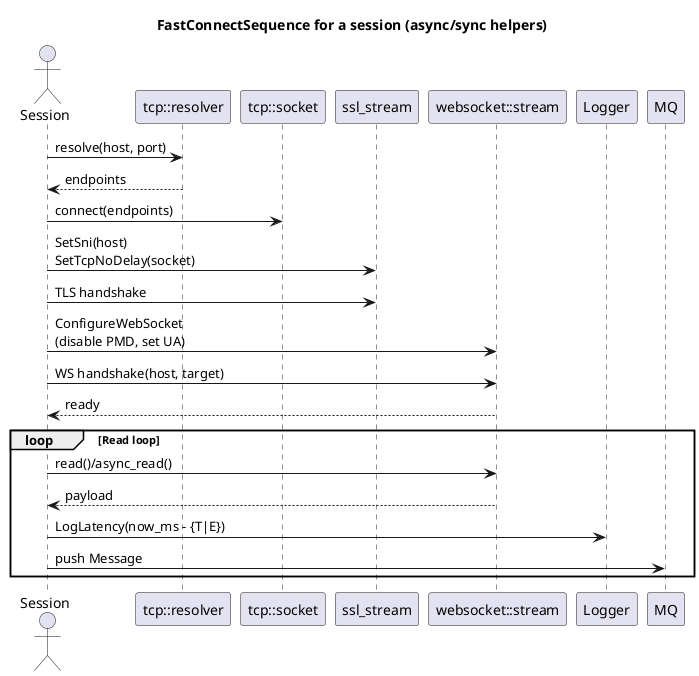 @startuml FastConnectSequence
title FastConnectSequence for a session (async/sync helpers)
actor Session
participant "tcp::resolver" as Resolver
participant "tcp::socket" as Sock
participant "ssl_stream" as SSL
participant "websocket::stream" as WS

Session -> Resolver : resolve(host, port)
Resolver --> Session : endpoints
Session -> Sock : connect(endpoints)
Session -> SSL : SetSni(host)\nSetTcpNoDelay(socket)
Session -> SSL : TLS handshake
Session -> WS  : ConfigureWebSocket\n(disable PMD, set UA)
Session -> WS  : WS handshake(host, target)
WS --> Session : ready

loop Read loop
  Session -> WS : read()/async_read()
  WS --> Session : payload
  Session -> Logger : LogLatency(now_ms - {T|E})
  Session -> MQ : push Message
end
@enduml


